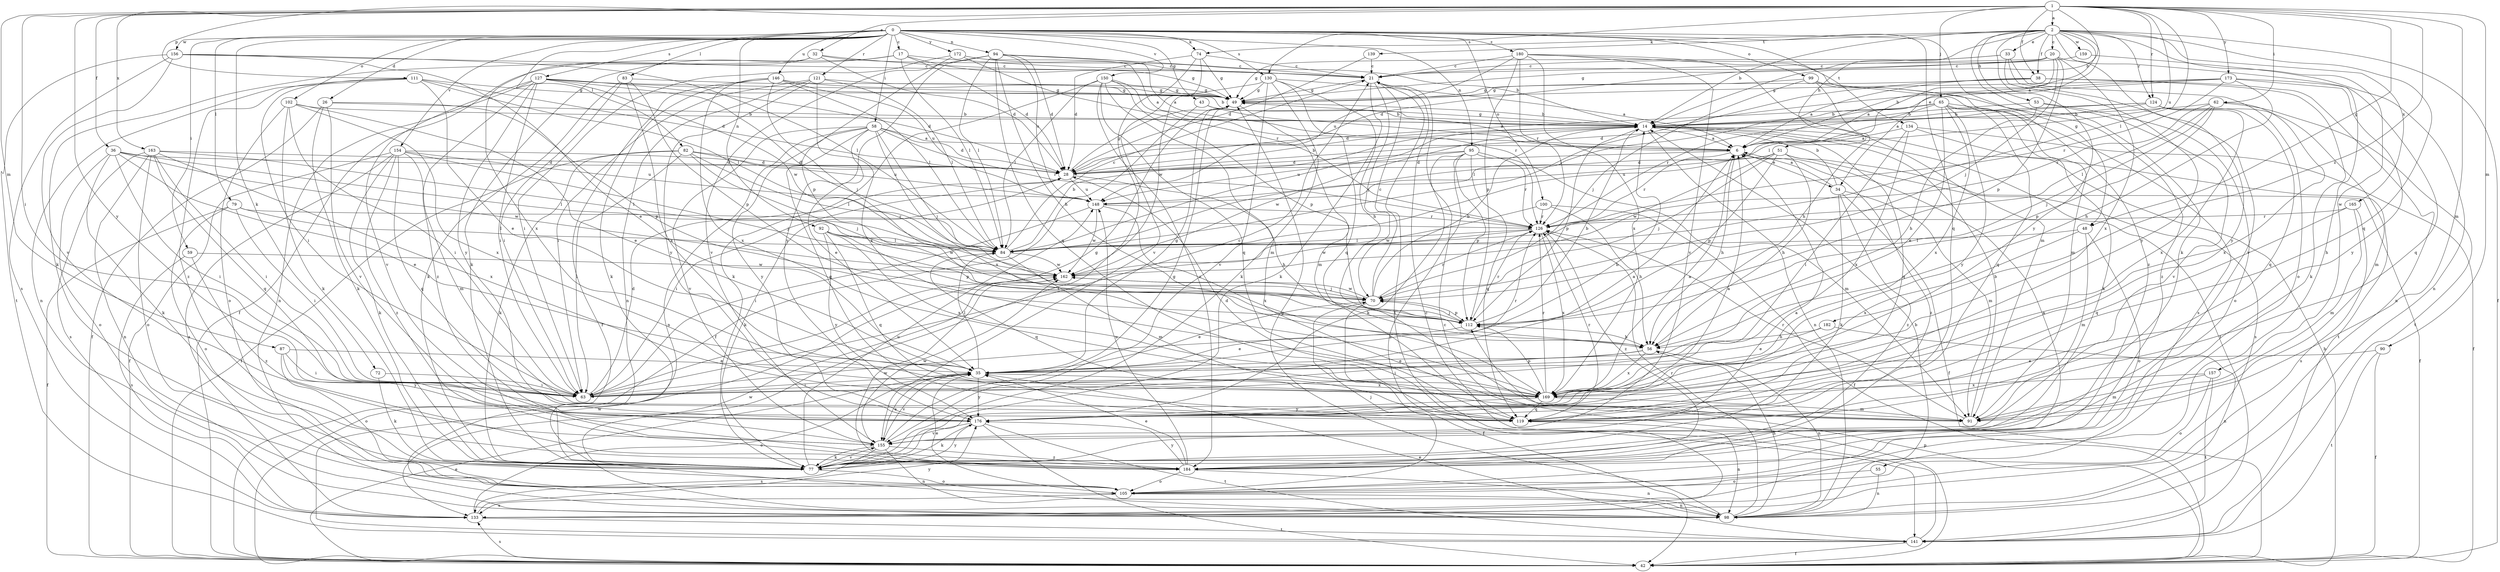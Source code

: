 strict digraph  {
0;
1;
2;
6;
14;
17;
20;
21;
26;
28;
32;
33;
34;
35;
36;
38;
42;
43;
48;
49;
51;
53;
55;
56;
58;
59;
62;
63;
65;
70;
72;
74;
77;
79;
82;
83;
84;
87;
90;
91;
92;
94;
95;
98;
99;
100;
102;
105;
111;
112;
119;
121;
124;
126;
127;
130;
133;
134;
139;
141;
146;
148;
150;
154;
155;
156;
157;
159;
162;
163;
165;
169;
172;
173;
176;
180;
182;
184;
0 -> 17  [label=c];
0 -> 26  [label=d];
0 -> 43  [label=g];
0 -> 48  [label=g];
0 -> 58  [label=i];
0 -> 59  [label=i];
0 -> 72  [label=k];
0 -> 74  [label=k];
0 -> 79  [label=l];
0 -> 82  [label=l];
0 -> 83  [label=l];
0 -> 92  [label=n];
0 -> 94  [label=n];
0 -> 95  [label=n];
0 -> 99  [label=o];
0 -> 100  [label=o];
0 -> 102  [label=o];
0 -> 119  [label=q];
0 -> 121  [label=r];
0 -> 127  [label=s];
0 -> 130  [label=s];
0 -> 134  [label=t];
0 -> 146  [label=u];
0 -> 150  [label=v];
0 -> 154  [label=v];
0 -> 156  [label=w];
0 -> 172  [label=y];
0 -> 180  [label=z];
1 -> 2  [label=a];
1 -> 14  [label=b];
1 -> 32  [label=e];
1 -> 36  [label=f];
1 -> 38  [label=f];
1 -> 48  [label=g];
1 -> 62  [label=i];
1 -> 63  [label=i];
1 -> 65  [label=j];
1 -> 84  [label=l];
1 -> 87  [label=m];
1 -> 90  [label=m];
1 -> 91  [label=m];
1 -> 111  [label=p];
1 -> 124  [label=r];
1 -> 130  [label=s];
1 -> 148  [label=u];
1 -> 163  [label=x];
1 -> 173  [label=y];
1 -> 176  [label=y];
1 -> 182  [label=z];
2 -> 6  [label=a];
2 -> 14  [label=b];
2 -> 20  [label=c];
2 -> 33  [label=e];
2 -> 34  [label=e];
2 -> 38  [label=f];
2 -> 42  [label=f];
2 -> 51  [label=h];
2 -> 53  [label=h];
2 -> 55  [label=h];
2 -> 74  [label=k];
2 -> 77  [label=k];
2 -> 119  [label=q];
2 -> 124  [label=r];
2 -> 139  [label=t];
2 -> 157  [label=w];
2 -> 159  [label=w];
2 -> 165  [label=x];
2 -> 176  [label=y];
6 -> 28  [label=d];
6 -> 34  [label=e];
6 -> 56  [label=h];
6 -> 126  [label=r];
6 -> 184  [label=z];
14 -> 6  [label=a];
14 -> 49  [label=g];
14 -> 84  [label=l];
14 -> 98  [label=n];
14 -> 112  [label=p];
14 -> 119  [label=q];
14 -> 141  [label=t];
14 -> 162  [label=w];
17 -> 21  [label=c];
17 -> 28  [label=d];
17 -> 42  [label=f];
17 -> 49  [label=g];
17 -> 77  [label=k];
17 -> 84  [label=l];
20 -> 21  [label=c];
20 -> 28  [label=d];
20 -> 49  [label=g];
20 -> 70  [label=j];
20 -> 84  [label=l];
20 -> 112  [label=p];
20 -> 169  [label=x];
20 -> 176  [label=y];
21 -> 49  [label=g];
21 -> 70  [label=j];
21 -> 77  [label=k];
21 -> 141  [label=t];
26 -> 14  [label=b];
26 -> 42  [label=f];
26 -> 77  [label=k];
26 -> 112  [label=p];
26 -> 155  [label=v];
28 -> 14  [label=b];
28 -> 49  [label=g];
28 -> 56  [label=h];
28 -> 63  [label=i];
28 -> 77  [label=k];
28 -> 148  [label=u];
32 -> 14  [label=b];
32 -> 21  [label=c];
32 -> 28  [label=d];
32 -> 77  [label=k];
32 -> 169  [label=x];
33 -> 21  [label=c];
33 -> 49  [label=g];
33 -> 105  [label=o];
33 -> 155  [label=v];
33 -> 176  [label=y];
34 -> 6  [label=a];
34 -> 14  [label=b];
34 -> 42  [label=f];
34 -> 77  [label=k];
34 -> 91  [label=m];
34 -> 184  [label=z];
35 -> 49  [label=g];
35 -> 63  [label=i];
35 -> 84  [label=l];
35 -> 126  [label=r];
35 -> 155  [label=v];
35 -> 169  [label=x];
35 -> 176  [label=y];
36 -> 28  [label=d];
36 -> 35  [label=e];
36 -> 63  [label=i];
36 -> 77  [label=k];
36 -> 84  [label=l];
36 -> 105  [label=o];
36 -> 162  [label=w];
38 -> 6  [label=a];
38 -> 49  [label=g];
38 -> 77  [label=k];
38 -> 84  [label=l];
38 -> 98  [label=n];
42 -> 14  [label=b];
42 -> 21  [label=c];
42 -> 35  [label=e];
42 -> 112  [label=p];
42 -> 133  [label=s];
43 -> 6  [label=a];
43 -> 14  [label=b];
43 -> 42  [label=f];
48 -> 84  [label=l];
48 -> 91  [label=m];
48 -> 105  [label=o];
48 -> 169  [label=x];
49 -> 14  [label=b];
49 -> 91  [label=m];
51 -> 28  [label=d];
51 -> 42  [label=f];
51 -> 56  [label=h];
51 -> 70  [label=j];
51 -> 112  [label=p];
51 -> 133  [label=s];
51 -> 148  [label=u];
51 -> 162  [label=w];
53 -> 14  [label=b];
53 -> 56  [label=h];
53 -> 105  [label=o];
53 -> 155  [label=v];
55 -> 98  [label=n];
55 -> 105  [label=o];
56 -> 35  [label=e];
56 -> 63  [label=i];
56 -> 98  [label=n];
56 -> 169  [label=x];
58 -> 6  [label=a];
58 -> 28  [label=d];
58 -> 35  [label=e];
58 -> 70  [label=j];
58 -> 98  [label=n];
58 -> 119  [label=q];
58 -> 126  [label=r];
58 -> 155  [label=v];
58 -> 169  [label=x];
58 -> 176  [label=y];
59 -> 133  [label=s];
59 -> 162  [label=w];
59 -> 184  [label=z];
62 -> 14  [label=b];
62 -> 70  [label=j];
62 -> 84  [label=l];
62 -> 112  [label=p];
62 -> 126  [label=r];
62 -> 141  [label=t];
62 -> 169  [label=x];
63 -> 6  [label=a];
63 -> 14  [label=b];
63 -> 21  [label=c];
63 -> 28  [label=d];
63 -> 49  [label=g];
65 -> 14  [label=b];
65 -> 28  [label=d];
65 -> 35  [label=e];
65 -> 77  [label=k];
65 -> 84  [label=l];
65 -> 119  [label=q];
65 -> 126  [label=r];
65 -> 133  [label=s];
65 -> 169  [label=x];
65 -> 176  [label=y];
70 -> 14  [label=b];
70 -> 21  [label=c];
70 -> 35  [label=e];
70 -> 42  [label=f];
70 -> 112  [label=p];
70 -> 126  [label=r];
70 -> 162  [label=w];
72 -> 63  [label=i];
72 -> 77  [label=k];
74 -> 21  [label=c];
74 -> 28  [label=d];
74 -> 49  [label=g];
74 -> 133  [label=s];
74 -> 155  [label=v];
77 -> 6  [label=a];
77 -> 105  [label=o];
77 -> 148  [label=u];
77 -> 155  [label=v];
77 -> 176  [label=y];
79 -> 42  [label=f];
79 -> 63  [label=i];
79 -> 84  [label=l];
79 -> 105  [label=o];
79 -> 126  [label=r];
82 -> 28  [label=d];
82 -> 42  [label=f];
82 -> 63  [label=i];
82 -> 70  [label=j];
82 -> 77  [label=k];
82 -> 84  [label=l];
82 -> 148  [label=u];
83 -> 49  [label=g];
83 -> 63  [label=i];
83 -> 77  [label=k];
83 -> 112  [label=p];
83 -> 169  [label=x];
84 -> 14  [label=b];
84 -> 21  [label=c];
84 -> 91  [label=m];
84 -> 119  [label=q];
84 -> 162  [label=w];
87 -> 35  [label=e];
87 -> 63  [label=i];
87 -> 105  [label=o];
87 -> 176  [label=y];
90 -> 35  [label=e];
90 -> 42  [label=f];
90 -> 141  [label=t];
91 -> 14  [label=b];
91 -> 126  [label=r];
92 -> 84  [label=l];
92 -> 112  [label=p];
92 -> 119  [label=q];
92 -> 162  [label=w];
92 -> 169  [label=x];
92 -> 176  [label=y];
94 -> 6  [label=a];
94 -> 21  [label=c];
94 -> 28  [label=d];
94 -> 56  [label=h];
94 -> 84  [label=l];
94 -> 119  [label=q];
94 -> 148  [label=u];
94 -> 155  [label=v];
94 -> 176  [label=y];
95 -> 28  [label=d];
95 -> 77  [label=k];
95 -> 91  [label=m];
95 -> 112  [label=p];
95 -> 119  [label=q];
95 -> 126  [label=r];
95 -> 133  [label=s];
95 -> 148  [label=u];
98 -> 14  [label=b];
98 -> 49  [label=g];
98 -> 56  [label=h];
98 -> 126  [label=r];
98 -> 162  [label=w];
99 -> 49  [label=g];
99 -> 56  [label=h];
99 -> 70  [label=j];
99 -> 91  [label=m];
99 -> 184  [label=z];
100 -> 42  [label=f];
100 -> 56  [label=h];
100 -> 126  [label=r];
100 -> 162  [label=w];
102 -> 14  [label=b];
102 -> 35  [label=e];
102 -> 63  [label=i];
102 -> 77  [label=k];
102 -> 105  [label=o];
102 -> 169  [label=x];
105 -> 35  [label=e];
105 -> 70  [label=j];
105 -> 98  [label=n];
105 -> 133  [label=s];
111 -> 28  [label=d];
111 -> 35  [label=e];
111 -> 49  [label=g];
111 -> 63  [label=i];
111 -> 84  [label=l];
111 -> 98  [label=n];
111 -> 184  [label=z];
112 -> 14  [label=b];
112 -> 35  [label=e];
112 -> 56  [label=h];
112 -> 70  [label=j];
112 -> 126  [label=r];
119 -> 28  [label=d];
119 -> 98  [label=n];
119 -> 126  [label=r];
121 -> 49  [label=g];
121 -> 63  [label=i];
121 -> 84  [label=l];
121 -> 98  [label=n];
121 -> 169  [label=x];
121 -> 176  [label=y];
124 -> 6  [label=a];
124 -> 14  [label=b];
124 -> 28  [label=d];
124 -> 91  [label=m];
124 -> 119  [label=q];
124 -> 169  [label=x];
126 -> 84  [label=l];
126 -> 162  [label=w];
126 -> 169  [label=x];
126 -> 184  [label=z];
127 -> 14  [label=b];
127 -> 28  [label=d];
127 -> 49  [label=g];
127 -> 63  [label=i];
127 -> 84  [label=l];
127 -> 98  [label=n];
127 -> 155  [label=v];
127 -> 162  [label=w];
127 -> 176  [label=y];
127 -> 184  [label=z];
130 -> 6  [label=a];
130 -> 49  [label=g];
130 -> 56  [label=h];
130 -> 77  [label=k];
130 -> 119  [label=q];
130 -> 155  [label=v];
130 -> 162  [label=w];
133 -> 35  [label=e];
133 -> 141  [label=t];
133 -> 176  [label=y];
134 -> 6  [label=a];
134 -> 42  [label=f];
134 -> 63  [label=i];
134 -> 141  [label=t];
134 -> 169  [label=x];
139 -> 21  [label=c];
139 -> 28  [label=d];
141 -> 21  [label=c];
141 -> 35  [label=e];
141 -> 42  [label=f];
141 -> 162  [label=w];
146 -> 42  [label=f];
146 -> 49  [label=g];
146 -> 70  [label=j];
146 -> 77  [label=k];
146 -> 84  [label=l];
146 -> 148  [label=u];
146 -> 169  [label=x];
148 -> 63  [label=i];
148 -> 126  [label=r];
148 -> 162  [label=w];
148 -> 169  [label=x];
150 -> 49  [label=g];
150 -> 77  [label=k];
150 -> 84  [label=l];
150 -> 91  [label=m];
150 -> 112  [label=p];
150 -> 119  [label=q];
150 -> 126  [label=r];
150 -> 184  [label=z];
154 -> 28  [label=d];
154 -> 42  [label=f];
154 -> 70  [label=j];
154 -> 77  [label=k];
154 -> 91  [label=m];
154 -> 119  [label=q];
154 -> 133  [label=s];
154 -> 148  [label=u];
154 -> 184  [label=z];
155 -> 35  [label=e];
155 -> 49  [label=g];
155 -> 77  [label=k];
155 -> 98  [label=n];
155 -> 133  [label=s];
155 -> 162  [label=w];
155 -> 184  [label=z];
156 -> 21  [label=c];
156 -> 35  [label=e];
156 -> 84  [label=l];
156 -> 133  [label=s];
156 -> 141  [label=t];
156 -> 155  [label=v];
157 -> 91  [label=m];
157 -> 105  [label=o];
157 -> 141  [label=t];
157 -> 169  [label=x];
159 -> 21  [label=c];
159 -> 98  [label=n];
162 -> 70  [label=j];
163 -> 28  [label=d];
163 -> 63  [label=i];
163 -> 84  [label=l];
163 -> 98  [label=n];
163 -> 105  [label=o];
163 -> 119  [label=q];
163 -> 133  [label=s];
163 -> 169  [label=x];
165 -> 91  [label=m];
165 -> 119  [label=q];
165 -> 126  [label=r];
165 -> 133  [label=s];
169 -> 6  [label=a];
169 -> 91  [label=m];
169 -> 112  [label=p];
169 -> 119  [label=q];
169 -> 126  [label=r];
169 -> 176  [label=y];
172 -> 6  [label=a];
172 -> 21  [label=c];
172 -> 63  [label=i];
172 -> 112  [label=p];
172 -> 126  [label=r];
173 -> 6  [label=a];
173 -> 14  [label=b];
173 -> 49  [label=g];
173 -> 56  [label=h];
173 -> 119  [label=q];
173 -> 126  [label=r];
173 -> 176  [label=y];
176 -> 6  [label=a];
176 -> 42  [label=f];
176 -> 77  [label=k];
176 -> 141  [label=t];
176 -> 155  [label=v];
180 -> 21  [label=c];
180 -> 91  [label=m];
180 -> 112  [label=p];
180 -> 126  [label=r];
180 -> 148  [label=u];
180 -> 155  [label=v];
180 -> 169  [label=x];
180 -> 184  [label=z];
182 -> 35  [label=e];
182 -> 56  [label=h];
182 -> 98  [label=n];
184 -> 6  [label=a];
184 -> 35  [label=e];
184 -> 98  [label=n];
184 -> 105  [label=o];
184 -> 148  [label=u];
184 -> 162  [label=w];
184 -> 176  [label=y];
}

